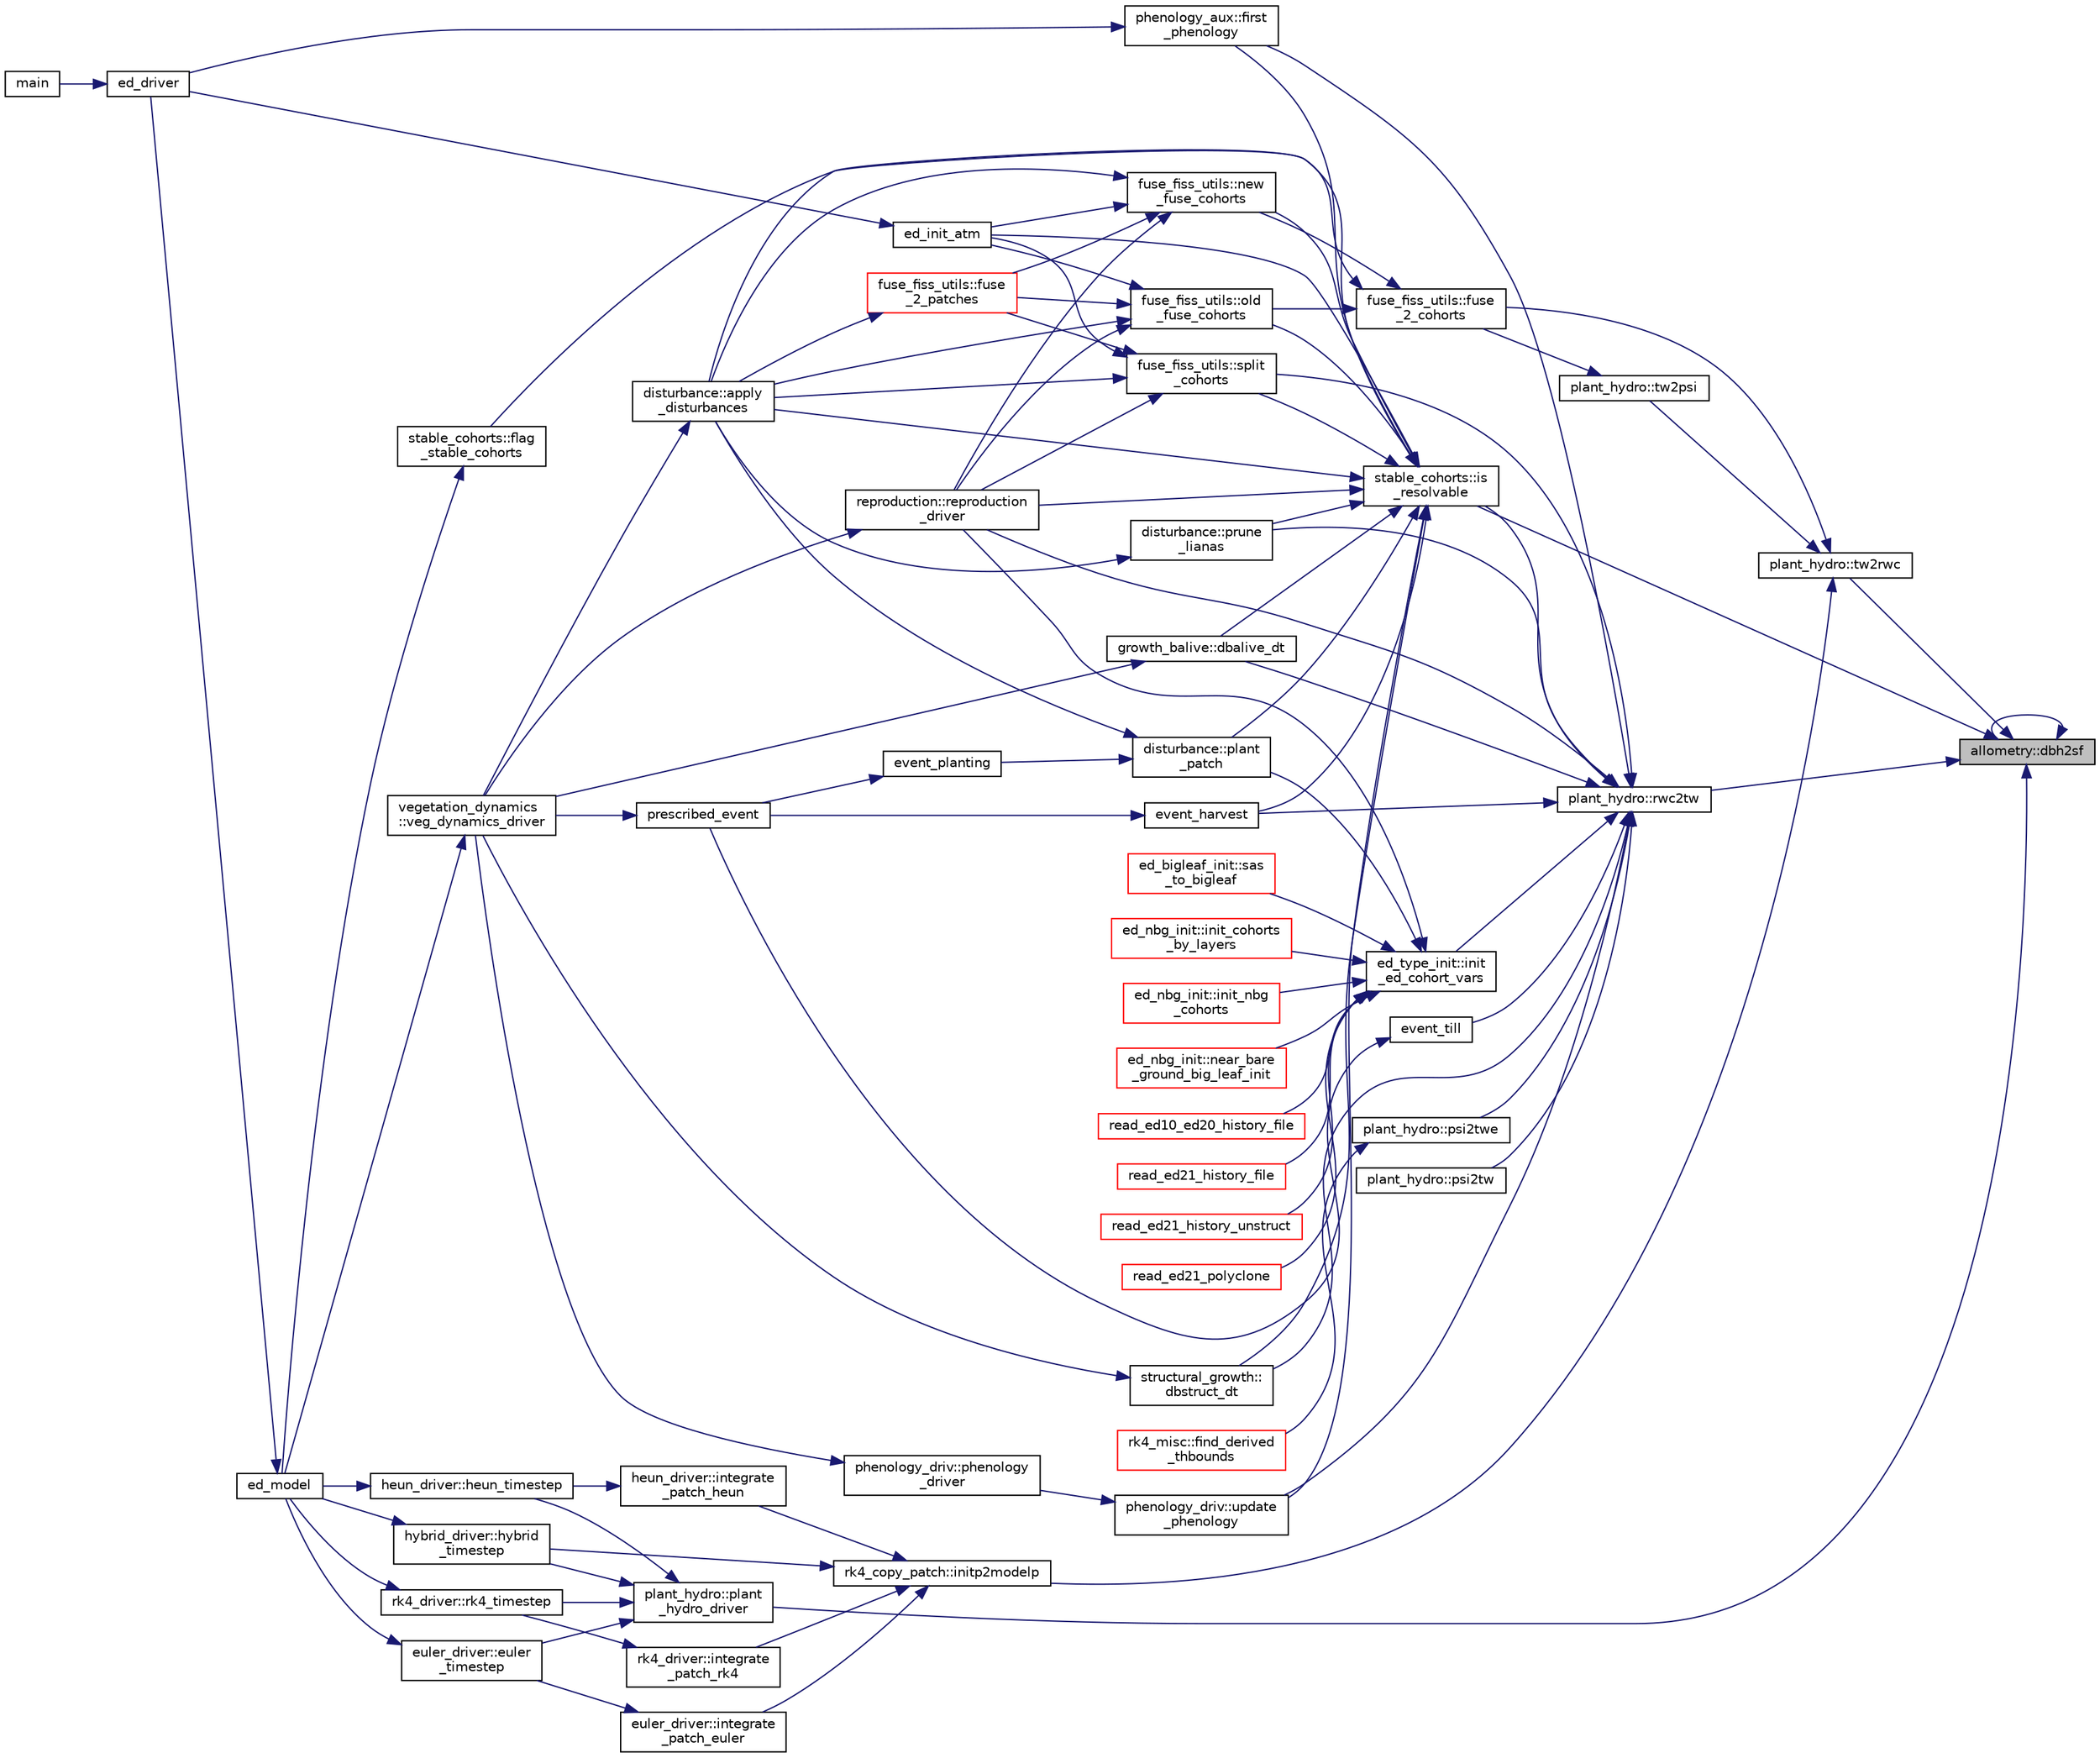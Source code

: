 digraph "allometry::dbh2sf"
{
 // LATEX_PDF_SIZE
  edge [fontname="Helvetica",fontsize="10",labelfontname="Helvetica",labelfontsize="10"];
  node [fontname="Helvetica",fontsize="10",shape=record];
  rankdir="RL";
  Node1 [label="allometry::dbh2sf",height=0.2,width=0.4,color="black", fillcolor="grey75", style="filled", fontcolor="black",tooltip=" "];
  Node1 -> Node1 [dir="back",color="midnightblue",fontsize="10",style="solid",fontname="Helvetica"];
  Node1 -> Node2 [dir="back",color="midnightblue",fontsize="10",style="solid",fontname="Helvetica"];
  Node2 [label="stable_cohorts::is\l_resolvable",height=0.2,width=0.4,color="black", fillcolor="white", style="filled",URL="$namespacestable__cohorts.html#a00b7ade90014855bc382264976df8d53",tooltip=" "];
  Node2 -> Node3 [dir="back",color="midnightblue",fontsize="10",style="solid",fontname="Helvetica"];
  Node3 [label="disturbance::apply\l_disturbances",height=0.2,width=0.4,color="black", fillcolor="white", style="filled",URL="$namespacedisturbance.html#a033dedd1b8c920bd36b6fd04911c4e94",tooltip=" "];
  Node3 -> Node4 [dir="back",color="midnightblue",fontsize="10",style="solid",fontname="Helvetica"];
  Node4 [label="vegetation_dynamics\l::veg_dynamics_driver",height=0.2,width=0.4,color="black", fillcolor="white", style="filled",URL="$namespacevegetation__dynamics.html#ac0aac7ba29275bab000373bd850a36e6",tooltip=" "];
  Node4 -> Node5 [dir="back",color="midnightblue",fontsize="10",style="solid",fontname="Helvetica"];
  Node5 [label="ed_model",height=0.2,width=0.4,color="black", fillcolor="white", style="filled",URL="$ed__model_8_f90.html#a9804b9ca3fcb1b4e17171d786d50c32c",tooltip="Begins, updates, and outputs results from ecosystem simulation."];
  Node5 -> Node6 [dir="back",color="midnightblue",fontsize="10",style="solid",fontname="Helvetica"];
  Node6 [label="ed_driver",height=0.2,width=0.4,color="black", fillcolor="white", style="filled",URL="$ed__driver_8_f90.html#a5706bd8bee60960fe8166de1870e47da",tooltip=" "];
  Node6 -> Node7 [dir="back",color="midnightblue",fontsize="10",style="solid",fontname="Helvetica"];
  Node7 [label="main",height=0.2,width=0.4,color="black", fillcolor="white", style="filled",URL="$edmain_8_f90.html#a8ec2266d83cd6c0b762cbcbc92c0af3d",tooltip=" "];
  Node2 -> Node8 [dir="back",color="midnightblue",fontsize="10",style="solid",fontname="Helvetica"];
  Node8 [label="growth_balive::dbalive_dt",height=0.2,width=0.4,color="black", fillcolor="white", style="filled",URL="$namespacegrowth__balive.html#a2711ed86cca4027a15a5a8de2bc9873a",tooltip="Updates living biomass."];
  Node8 -> Node4 [dir="back",color="midnightblue",fontsize="10",style="solid",fontname="Helvetica"];
  Node2 -> Node9 [dir="back",color="midnightblue",fontsize="10",style="solid",fontname="Helvetica"];
  Node9 [label="structural_growth::\ldbstruct_dt",height=0.2,width=0.4,color="black", fillcolor="white", style="filled",URL="$namespacestructural__growth.html#a469170de4bcc0161752017f5904a1939",tooltip=" "];
  Node9 -> Node4 [dir="back",color="midnightblue",fontsize="10",style="solid",fontname="Helvetica"];
  Node2 -> Node10 [dir="back",color="midnightblue",fontsize="10",style="solid",fontname="Helvetica"];
  Node10 [label="ed_init_atm",height=0.2,width=0.4,color="black", fillcolor="white", style="filled",URL="$ed__init__atm_8_f90.html#a67ae59514caf7fea8936bca72628f5ca",tooltip=" "];
  Node10 -> Node6 [dir="back",color="midnightblue",fontsize="10",style="solid",fontname="Helvetica"];
  Node2 -> Node11 [dir="back",color="midnightblue",fontsize="10",style="solid",fontname="Helvetica"];
  Node11 [label="event_harvest",height=0.2,width=0.4,color="black", fillcolor="white", style="filled",URL="$events_8f90.html#ad9cbf1522be96cc9af2fbf80b1402d5c",tooltip=" "];
  Node11 -> Node12 [dir="back",color="midnightblue",fontsize="10",style="solid",fontname="Helvetica"];
  Node12 [label="prescribed_event",height=0.2,width=0.4,color="black", fillcolor="white", style="filled",URL="$events_8f90.html#ad9f17e2da07d80a0734f81d8b2e27d25",tooltip=" "];
  Node12 -> Node4 [dir="back",color="midnightblue",fontsize="10",style="solid",fontname="Helvetica"];
  Node2 -> Node13 [dir="back",color="midnightblue",fontsize="10",style="solid",fontname="Helvetica"];
  Node13 [label="phenology_aux::first\l_phenology",height=0.2,width=0.4,color="black", fillcolor="white", style="filled",URL="$namespacephenology__aux.html#ac9c11ddf83cd16439262bc9c7c72bf2e",tooltip=" "];
  Node13 -> Node6 [dir="back",color="midnightblue",fontsize="10",style="solid",fontname="Helvetica"];
  Node2 -> Node14 [dir="back",color="midnightblue",fontsize="10",style="solid",fontname="Helvetica"];
  Node14 [label="stable_cohorts::flag\l_stable_cohorts",height=0.2,width=0.4,color="black", fillcolor="white", style="filled",URL="$namespacestable__cohorts.html#a49ef30c73c7bf9c7912bebb5207ce986",tooltip=" "];
  Node14 -> Node5 [dir="back",color="midnightblue",fontsize="10",style="solid",fontname="Helvetica"];
  Node2 -> Node15 [dir="back",color="midnightblue",fontsize="10",style="solid",fontname="Helvetica"];
  Node15 [label="fuse_fiss_utils::new\l_fuse_cohorts",height=0.2,width=0.4,color="black", fillcolor="white", style="filled",URL="$namespacefuse__fiss__utils.html#a58e649bf27d8b87ff164e16ba0c3bccb",tooltip="This subroutine will perform cohort fusion based on various similarity criteria to determine whether ..."];
  Node15 -> Node3 [dir="back",color="midnightblue",fontsize="10",style="solid",fontname="Helvetica"];
  Node15 -> Node10 [dir="back",color="midnightblue",fontsize="10",style="solid",fontname="Helvetica"];
  Node15 -> Node16 [dir="back",color="midnightblue",fontsize="10",style="solid",fontname="Helvetica"];
  Node16 [label="fuse_fiss_utils::fuse\l_2_patches",height=0.2,width=0.4,color="red", fillcolor="white", style="filled",URL="$namespacefuse__fiss__utils.html#a9d06bb3b18a9c6bf45b3cc30b01cb4be",tooltip="This subroutine will merge two patches into 1."];
  Node16 -> Node3 [dir="back",color="midnightblue",fontsize="10",style="solid",fontname="Helvetica"];
  Node15 -> Node19 [dir="back",color="midnightblue",fontsize="10",style="solid",fontname="Helvetica"];
  Node19 [label="reproduction::reproduction\l_driver",height=0.2,width=0.4,color="black", fillcolor="white", style="filled",URL="$namespacereproduction.html#ad090bf9d44a1ad3c3a31ab425e2bfa1f",tooltip=" "];
  Node19 -> Node4 [dir="back",color="midnightblue",fontsize="10",style="solid",fontname="Helvetica"];
  Node2 -> Node20 [dir="back",color="midnightblue",fontsize="10",style="solid",fontname="Helvetica"];
  Node20 [label="fuse_fiss_utils::old\l_fuse_cohorts",height=0.2,width=0.4,color="black", fillcolor="white", style="filled",URL="$namespacefuse__fiss__utils.html#a331f78834118341c99058f69325c95fc",tooltip=" "];
  Node20 -> Node3 [dir="back",color="midnightblue",fontsize="10",style="solid",fontname="Helvetica"];
  Node20 -> Node10 [dir="back",color="midnightblue",fontsize="10",style="solid",fontname="Helvetica"];
  Node20 -> Node16 [dir="back",color="midnightblue",fontsize="10",style="solid",fontname="Helvetica"];
  Node20 -> Node19 [dir="back",color="midnightblue",fontsize="10",style="solid",fontname="Helvetica"];
  Node2 -> Node21 [dir="back",color="midnightblue",fontsize="10",style="solid",fontname="Helvetica"];
  Node21 [label="disturbance::plant\l_patch",height=0.2,width=0.4,color="black", fillcolor="white", style="filled",URL="$namespacedisturbance.html#ab9582ce139b127edbddc824c2d9f1df3",tooltip=" "];
  Node21 -> Node3 [dir="back",color="midnightblue",fontsize="10",style="solid",fontname="Helvetica"];
  Node21 -> Node22 [dir="back",color="midnightblue",fontsize="10",style="solid",fontname="Helvetica"];
  Node22 [label="event_planting",height=0.2,width=0.4,color="black", fillcolor="white", style="filled",URL="$events_8f90.html#a3fcb64b4de4ae9408c3e365f6cbd1be6",tooltip=" "];
  Node22 -> Node12 [dir="back",color="midnightblue",fontsize="10",style="solid",fontname="Helvetica"];
  Node2 -> Node23 [dir="back",color="midnightblue",fontsize="10",style="solid",fontname="Helvetica"];
  Node23 [label="disturbance::prune\l_lianas",height=0.2,width=0.4,color="black", fillcolor="white", style="filled",URL="$namespacedisturbance.html#a1999d953face6c955cc832c0c9e4f223",tooltip=" "];
  Node23 -> Node3 [dir="back",color="midnightblue",fontsize="10",style="solid",fontname="Helvetica"];
  Node2 -> Node19 [dir="back",color="midnightblue",fontsize="10",style="solid",fontname="Helvetica"];
  Node2 -> Node24 [dir="back",color="midnightblue",fontsize="10",style="solid",fontname="Helvetica"];
  Node24 [label="fuse_fiss_utils::split\l_cohorts",height=0.2,width=0.4,color="black", fillcolor="white", style="filled",URL="$namespacefuse__fiss__utils.html#acca6c05e04827c45b18ddb564c537de9",tooltip="This subroutine will split two cohorts if its LAI has become too large."];
  Node24 -> Node3 [dir="back",color="midnightblue",fontsize="10",style="solid",fontname="Helvetica"];
  Node24 -> Node10 [dir="back",color="midnightblue",fontsize="10",style="solid",fontname="Helvetica"];
  Node24 -> Node16 [dir="back",color="midnightblue",fontsize="10",style="solid",fontname="Helvetica"];
  Node24 -> Node19 [dir="back",color="midnightblue",fontsize="10",style="solid",fontname="Helvetica"];
  Node2 -> Node25 [dir="back",color="midnightblue",fontsize="10",style="solid",fontname="Helvetica"];
  Node25 [label="phenology_driv::update\l_phenology",height=0.2,width=0.4,color="black", fillcolor="white", style="filled",URL="$namespacephenology__driv.html#ab69220ca184edd9fea298b5906e139a9",tooltip=" "];
  Node25 -> Node26 [dir="back",color="midnightblue",fontsize="10",style="solid",fontname="Helvetica"];
  Node26 [label="phenology_driv::phenology\l_driver",height=0.2,width=0.4,color="black", fillcolor="white", style="filled",URL="$namespacephenology__driv.html#a263e9113f254ff58fb5aebe03ee8e777",tooltip=" "];
  Node26 -> Node4 [dir="back",color="midnightblue",fontsize="10",style="solid",fontname="Helvetica"];
  Node1 -> Node27 [dir="back",color="midnightblue",fontsize="10",style="solid",fontname="Helvetica"];
  Node27 [label="plant_hydro::plant\l_hydro_driver",height=0.2,width=0.4,color="black", fillcolor="white", style="filled",URL="$namespaceplant__hydro.html#abfe8a320d427f69bf1406dfaa6451d78",tooltip="Main driver to calculate plant hydrodynamics within a site."];
  Node27 -> Node28 [dir="back",color="midnightblue",fontsize="10",style="solid",fontname="Helvetica"];
  Node28 [label="euler_driver::euler\l_timestep",height=0.2,width=0.4,color="black", fillcolor="white", style="filled",URL="$namespaceeuler__driver.html#a55664cda4554324c478d426edcc090ba",tooltip=" "];
  Node28 -> Node5 [dir="back",color="midnightblue",fontsize="10",style="solid",fontname="Helvetica"];
  Node27 -> Node29 [dir="back",color="midnightblue",fontsize="10",style="solid",fontname="Helvetica"];
  Node29 [label="heun_driver::heun_timestep",height=0.2,width=0.4,color="black", fillcolor="white", style="filled",URL="$namespaceheun__driver.html#afef0343ba81822423a4a5ebfa053686a",tooltip=" "];
  Node29 -> Node5 [dir="back",color="midnightblue",fontsize="10",style="solid",fontname="Helvetica"];
  Node27 -> Node30 [dir="back",color="midnightblue",fontsize="10",style="solid",fontname="Helvetica"];
  Node30 [label="hybrid_driver::hybrid\l_timestep",height=0.2,width=0.4,color="black", fillcolor="white", style="filled",URL="$namespacehybrid__driver.html#a579b44c8008742b4e1728108d2c7b0d3",tooltip=" "];
  Node30 -> Node5 [dir="back",color="midnightblue",fontsize="10",style="solid",fontname="Helvetica"];
  Node27 -> Node31 [dir="back",color="midnightblue",fontsize="10",style="solid",fontname="Helvetica"];
  Node31 [label="rk4_driver::rk4_timestep",height=0.2,width=0.4,color="black", fillcolor="white", style="filled",URL="$namespacerk4__driver.html#abf8bd20405c7ed6a7bab3bdb18d8de87",tooltip=" "];
  Node31 -> Node5 [dir="back",color="midnightblue",fontsize="10",style="solid",fontname="Helvetica"];
  Node1 -> Node32 [dir="back",color="midnightblue",fontsize="10",style="solid",fontname="Helvetica"];
  Node32 [label="plant_hydro::rwc2tw",height=0.2,width=0.4,color="black", fillcolor="white", style="filled",URL="$namespaceplant__hydro.html#af7799ce8ba25fef66ade9730bc9f6c77",tooltip="Convert relative water content to total water for both leaf and wood."];
  Node32 -> Node8 [dir="back",color="midnightblue",fontsize="10",style="solid",fontname="Helvetica"];
  Node32 -> Node9 [dir="back",color="midnightblue",fontsize="10",style="solid",fontname="Helvetica"];
  Node32 -> Node11 [dir="back",color="midnightblue",fontsize="10",style="solid",fontname="Helvetica"];
  Node32 -> Node33 [dir="back",color="midnightblue",fontsize="10",style="solid",fontname="Helvetica"];
  Node33 [label="event_till",height=0.2,width=0.4,color="black", fillcolor="white", style="filled",URL="$events_8f90.html#a344468d6236c4635f3bd01bc47acde4a",tooltip=" "];
  Node33 -> Node12 [dir="back",color="midnightblue",fontsize="10",style="solid",fontname="Helvetica"];
  Node32 -> Node13 [dir="back",color="midnightblue",fontsize="10",style="solid",fontname="Helvetica"];
  Node32 -> Node34 [dir="back",color="midnightblue",fontsize="10",style="solid",fontname="Helvetica"];
  Node34 [label="ed_type_init::init\l_ed_cohort_vars",height=0.2,width=0.4,color="black", fillcolor="white", style="filled",URL="$namespaceed__type__init.html#ab30c622196bad8ad50484812a3fe1868",tooltip=" "];
  Node34 -> Node35 [dir="back",color="midnightblue",fontsize="10",style="solid",fontname="Helvetica"];
  Node35 [label="ed_nbg_init::init_cohorts\l_by_layers",height=0.2,width=0.4,color="red", fillcolor="white", style="filled",URL="$namespaceed__nbg__init.html#a57af8a94c755492a5083839151520657",tooltip=" "];
  Node34 -> Node38 [dir="back",color="midnightblue",fontsize="10",style="solid",fontname="Helvetica"];
  Node38 [label="ed_nbg_init::init_nbg\l_cohorts",height=0.2,width=0.4,color="red", fillcolor="white", style="filled",URL="$namespaceed__nbg__init.html#af7ee94ea15e1a02af41c3e57a2946387",tooltip=" "];
  Node34 -> Node39 [dir="back",color="midnightblue",fontsize="10",style="solid",fontname="Helvetica"];
  Node39 [label="ed_nbg_init::near_bare\l_ground_big_leaf_init",height=0.2,width=0.4,color="red", fillcolor="white", style="filled",URL="$namespaceed__nbg__init.html#a9146f3e54e931abfb8c91e57df8958bc",tooltip=" "];
  Node34 -> Node21 [dir="back",color="midnightblue",fontsize="10",style="solid",fontname="Helvetica"];
  Node34 -> Node40 [dir="back",color="midnightblue",fontsize="10",style="solid",fontname="Helvetica"];
  Node40 [label="read_ed10_ed20_history_file",height=0.2,width=0.4,color="red", fillcolor="white", style="filled",URL="$ed__read__ed10__20__history_8f90.html#ae4e49e107b22c0bb119ee87348e513b8",tooltip=" "];
  Node34 -> Node41 [dir="back",color="midnightblue",fontsize="10",style="solid",fontname="Helvetica"];
  Node41 [label="read_ed21_history_file",height=0.2,width=0.4,color="red", fillcolor="white", style="filled",URL="$ed__read__ed21__history_8f90.html#ab0faf0a20947c74801841975108b59ba",tooltip=" "];
  Node34 -> Node42 [dir="back",color="midnightblue",fontsize="10",style="solid",fontname="Helvetica"];
  Node42 [label="read_ed21_history_unstruct",height=0.2,width=0.4,color="red", fillcolor="white", style="filled",URL="$ed__read__ed21__history_8f90.html#a7853e92e8b5f8ed0d9ad31f5259b3b8a",tooltip=" "];
  Node34 -> Node43 [dir="back",color="midnightblue",fontsize="10",style="solid",fontname="Helvetica"];
  Node43 [label="read_ed21_polyclone",height=0.2,width=0.4,color="red", fillcolor="white", style="filled",URL="$ed__read__ed21__history_8f90.html#a1e9d28328ec655a6bcac03ee1618759a",tooltip=" "];
  Node34 -> Node19 [dir="back",color="midnightblue",fontsize="10",style="solid",fontname="Helvetica"];
  Node34 -> Node44 [dir="back",color="midnightblue",fontsize="10",style="solid",fontname="Helvetica"];
  Node44 [label="ed_bigleaf_init::sas\l_to_bigleaf",height=0.2,width=0.4,color="red", fillcolor="white", style="filled",URL="$namespaceed__bigleaf__init.html#a45c8aa14d759e66b8b9f2bbe5f240005",tooltip=" "];
  Node32 -> Node2 [dir="back",color="midnightblue",fontsize="10",style="solid",fontname="Helvetica"];
  Node32 -> Node23 [dir="back",color="midnightblue",fontsize="10",style="solid",fontname="Helvetica"];
  Node32 -> Node45 [dir="back",color="midnightblue",fontsize="10",style="solid",fontname="Helvetica"];
  Node45 [label="plant_hydro::psi2tw",height=0.2,width=0.4,color="black", fillcolor="white", style="filled",URL="$namespaceplant__hydro.html#a8f7b187fbc4e18ea8c2329f506ac674e",tooltip="Convert water potential to total water for both leaf and wood."];
  Node32 -> Node46 [dir="back",color="midnightblue",fontsize="10",style="solid",fontname="Helvetica"];
  Node46 [label="plant_hydro::psi2twe",height=0.2,width=0.4,color="black", fillcolor="white", style="filled",URL="$namespaceplant__hydro.html#ac89709711c9ca9b56ed327f767e842c2",tooltip="\\breif Convert water potential of leaf and wood to extensive water storage"];
  Node46 -> Node47 [dir="back",color="midnightblue",fontsize="10",style="solid",fontname="Helvetica"];
  Node47 [label="rk4_misc::find_derived\l_thbounds",height=0.2,width=0.4,color="red", fillcolor="white", style="filled",URL="$namespacerk4__misc.html#a96a715057881ca2fd6d5ce598792e6e4",tooltip=" "];
  Node32 -> Node19 [dir="back",color="midnightblue",fontsize="10",style="solid",fontname="Helvetica"];
  Node32 -> Node24 [dir="back",color="midnightblue",fontsize="10",style="solid",fontname="Helvetica"];
  Node32 -> Node25 [dir="back",color="midnightblue",fontsize="10",style="solid",fontname="Helvetica"];
  Node1 -> Node49 [dir="back",color="midnightblue",fontsize="10",style="solid",fontname="Helvetica"];
  Node49 [label="plant_hydro::tw2rwc",height=0.2,width=0.4,color="black", fillcolor="white", style="filled",URL="$namespaceplant__hydro.html#a09860c21fcc80cc71cd5d5c11ff2ddd2",tooltip="Convert total water to relative water content for both leaf and wood."];
  Node49 -> Node50 [dir="back",color="midnightblue",fontsize="10",style="solid",fontname="Helvetica"];
  Node50 [label="fuse_fiss_utils::fuse\l_2_cohorts",height=0.2,width=0.4,color="black", fillcolor="white", style="filled",URL="$namespacefuse__fiss__utils.html#a2fc600375d38f7ddcf60ebf5da725971",tooltip="This subroutine will merge two cohorts into 1."];
  Node50 -> Node3 [dir="back",color="midnightblue",fontsize="10",style="solid",fontname="Helvetica"];
  Node50 -> Node15 [dir="back",color="midnightblue",fontsize="10",style="solid",fontname="Helvetica"];
  Node50 -> Node20 [dir="back",color="midnightblue",fontsize="10",style="solid",fontname="Helvetica"];
  Node49 -> Node51 [dir="back",color="midnightblue",fontsize="10",style="solid",fontname="Helvetica"];
  Node51 [label="rk4_copy_patch::initp2modelp",height=0.2,width=0.4,color="black", fillcolor="white", style="filled",URL="$namespacerk4__copy__patch.html#a5c62a7572c0981a019c41feb3d93fa80",tooltip=" "];
  Node51 -> Node30 [dir="back",color="midnightblue",fontsize="10",style="solid",fontname="Helvetica"];
  Node51 -> Node52 [dir="back",color="midnightblue",fontsize="10",style="solid",fontname="Helvetica"];
  Node52 [label="euler_driver::integrate\l_patch_euler",height=0.2,width=0.4,color="black", fillcolor="white", style="filled",URL="$namespaceeuler__driver.html#a22c3b83ca15e3a80e0c05371c83cedab",tooltip=" "];
  Node52 -> Node28 [dir="back",color="midnightblue",fontsize="10",style="solid",fontname="Helvetica"];
  Node51 -> Node53 [dir="back",color="midnightblue",fontsize="10",style="solid",fontname="Helvetica"];
  Node53 [label="heun_driver::integrate\l_patch_heun",height=0.2,width=0.4,color="black", fillcolor="white", style="filled",URL="$namespaceheun__driver.html#abb1bb84ab9ad1d5dc5aec57b996752f8",tooltip=" "];
  Node53 -> Node29 [dir="back",color="midnightblue",fontsize="10",style="solid",fontname="Helvetica"];
  Node51 -> Node54 [dir="back",color="midnightblue",fontsize="10",style="solid",fontname="Helvetica"];
  Node54 [label="rk4_driver::integrate\l_patch_rk4",height=0.2,width=0.4,color="black", fillcolor="white", style="filled",URL="$namespacerk4__driver.html#a79d5c3b592f5f6ea9e9799a4f07e49a9",tooltip=" "];
  Node54 -> Node31 [dir="back",color="midnightblue",fontsize="10",style="solid",fontname="Helvetica"];
  Node49 -> Node55 [dir="back",color="midnightblue",fontsize="10",style="solid",fontname="Helvetica"];
  Node55 [label="plant_hydro::tw2psi",height=0.2,width=0.4,color="black", fillcolor="white", style="filled",URL="$namespaceplant__hydro.html#a1fb5bda697f01054edcbfc46d216dbfc",tooltip="Convert total water to water potential for both leaf and wood."];
  Node55 -> Node50 [dir="back",color="midnightblue",fontsize="10",style="solid",fontname="Helvetica"];
}
